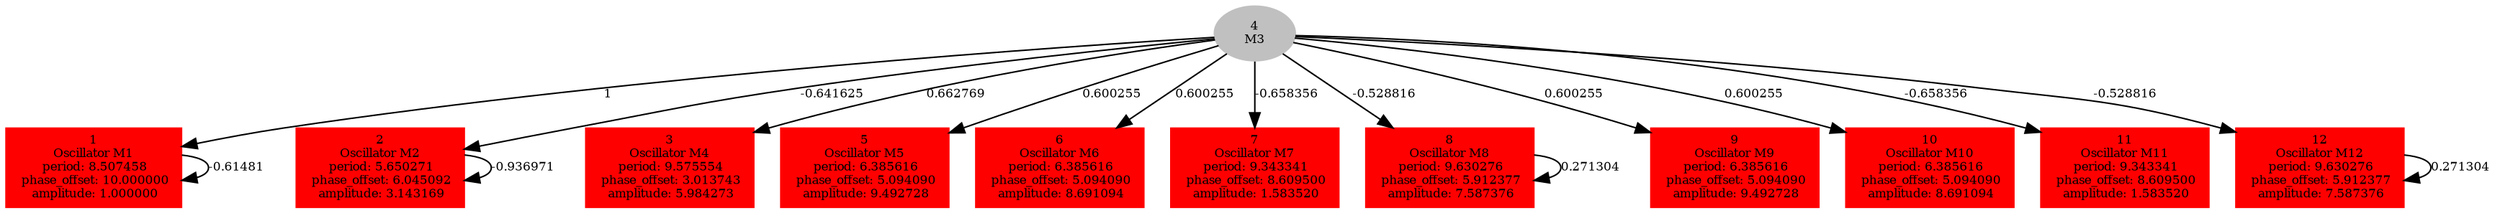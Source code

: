  digraph g{ forcelabels=true;
1 [label=<1<BR />Oscillator M1<BR /> period: 8.507458<BR /> phase_offset: 10.000000<BR /> amplitude: 1.000000>, shape=box,color=red,style=filled,fontsize=8];2 [label=<2<BR />Oscillator M2<BR /> period: 5.650271<BR /> phase_offset: 6.045092<BR /> amplitude: 3.143169>, shape=box,color=red,style=filled,fontsize=8];3 [label=<3<BR />Oscillator M4<BR /> period: 9.575554<BR /> phase_offset: 3.013743<BR /> amplitude: 5.984273>, shape=box,color=red,style=filled,fontsize=8];4[label=<4<BR/>M3>,color="grey",style=filled,fontsize=8];
5 [label=<5<BR />Oscillator M5<BR /> period: 6.385616<BR /> phase_offset: 5.094090<BR /> amplitude: 9.492728>, shape=box,color=red,style=filled,fontsize=8];6 [label=<6<BR />Oscillator M6<BR /> period: 6.385616<BR /> phase_offset: 5.094090<BR /> amplitude: 8.691094>, shape=box,color=red,style=filled,fontsize=8];7 [label=<7<BR />Oscillator M7<BR /> period: 9.343341<BR /> phase_offset: 8.609500<BR /> amplitude: 1.583520>, shape=box,color=red,style=filled,fontsize=8];8 [label=<8<BR />Oscillator M8<BR /> period: 9.630276<BR /> phase_offset: 5.912377<BR /> amplitude: 7.587376>, shape=box,color=red,style=filled,fontsize=8];9 [label=<9<BR />Oscillator M9<BR /> period: 6.385616<BR /> phase_offset: 5.094090<BR /> amplitude: 9.492728>, shape=box,color=red,style=filled,fontsize=8];10 [label=<10<BR />Oscillator M10<BR /> period: 6.385616<BR /> phase_offset: 5.094090<BR /> amplitude: 8.691094>, shape=box,color=red,style=filled,fontsize=8];11 [label=<11<BR />Oscillator M11<BR /> period: 9.343341<BR /> phase_offset: 8.609500<BR /> amplitude: 1.583520>, shape=box,color=red,style=filled,fontsize=8];12 [label=<12<BR />Oscillator M12<BR /> period: 9.630276<BR /> phase_offset: 5.912377<BR /> amplitude: 7.587376>, shape=box,color=red,style=filled,fontsize=8];1 -> 1[label="-0.61481 ",fontsize="8"];
2 -> 2[label="-0.936971 ",fontsize="8"];
4 -> 1[label="1 ",fontsize="8"];
4 -> 2[label="-0.641625 ",fontsize="8"];
4 -> 3[label="0.662769 ",fontsize="8"];
4 -> 5[label="0.600255 ",fontsize="8"];
4 -> 6[label="0.600255 ",fontsize="8"];
4 -> 7[label="-0.658356 ",fontsize="8"];
4 -> 8[label="-0.528816 ",fontsize="8"];
4 -> 9[label="0.600255 ",fontsize="8"];
4 -> 10[label="0.600255 ",fontsize="8"];
4 -> 11[label="-0.658356 ",fontsize="8"];
4 -> 12[label="-0.528816 ",fontsize="8"];
8 -> 8[label="0.271304 ",fontsize="8"];
12 -> 12[label="0.271304 ",fontsize="8"];
 }
